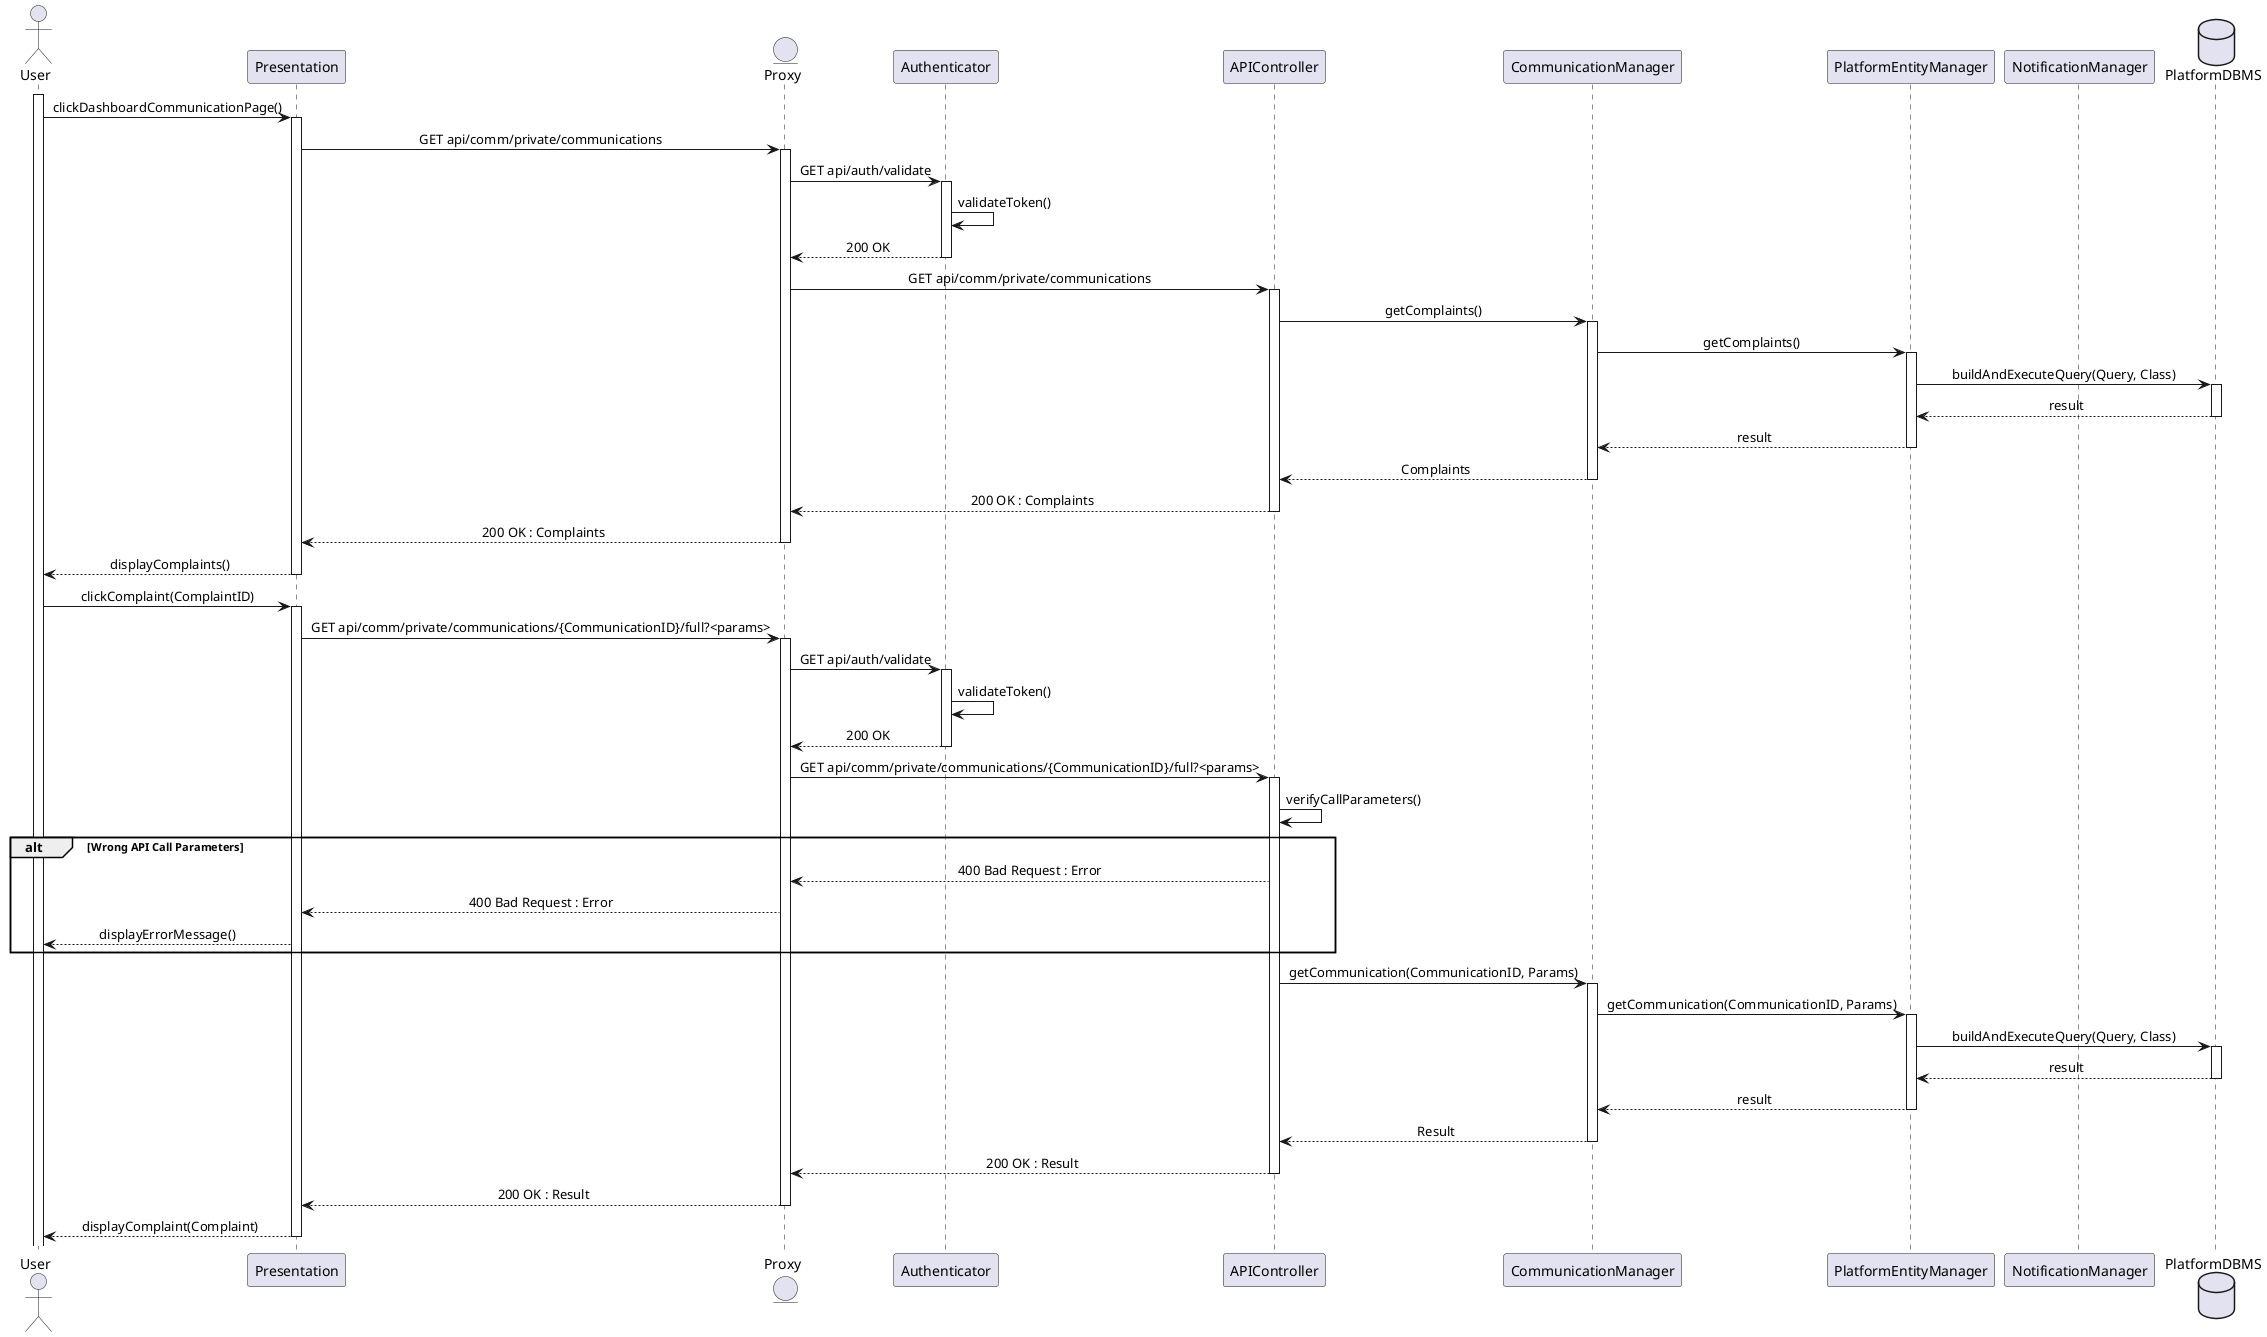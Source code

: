 @startuml UserOpensComplaint
skinparam sequenceMessageAlign center
actor       User
participant  Presentation
entity      Proxy
participant Authenticator
participant APIController
participant CommunicationManager
participant PlatformEntityManager
participant NotificationManager
database    PlatformDBMS

activate User
User -> Presentation : clickDashboardCommunicationPage()
activate Presentation
Presentation -> Proxy : GET api/comm/private/communications
activate Proxy
Proxy -> Authenticator : GET api/auth/validate
activate Authenticator
Authenticator -> Authenticator : validateToken()
Authenticator --> Proxy : 200 OK
deactivate Authenticator
Proxy -> APIController : GET api/comm/private/communications
activate APIController
APIController -> CommunicationManager : getComplaints()
activate CommunicationManager
CommunicationManager -> PlatformEntityManager : getComplaints()
activate PlatformEntityManager
PlatformEntityManager -> PlatformDBMS : buildAndExecuteQuery(Query, Class)
activate PlatformDBMS
PlatformDBMS --> PlatformEntityManager : result
deactivate PlatformDBMS
PlatformEntityManager --> CommunicationManager : result
deactivate PlatformEntityManager
CommunicationManager --> APIController : Complaints
deactivate CommunicationManager
APIController --> Proxy : 200 OK : Complaints
deactivate APIController
Proxy --> Presentation : 200 OK : Complaints
deactivate Proxy
Presentation --> User : displayComplaints()
deactivate Presentation
User -> Presentation : clickComplaint(ComplaintID)
activate Presentation
Presentation -> Proxy : GET api/comm/private/communications/{CommunicationID}/full?<params>
activate Proxy
Proxy -> Authenticator : GET api/auth/validate
activate Authenticator
Authenticator -> Authenticator : validateToken()
Authenticator --> Proxy : 200 OK
deactivate Authenticator
Proxy -> APIController : GET api/comm/private/communications/{CommunicationID}/full?<params>
activate APIController
APIController -> APIController : verifyCallParameters()
alt Wrong API Call Parameters
APIController --> Proxy : 400 Bad Request : Error
Proxy --> Presentation : 400 Bad Request : Error
Presentation --> User : displayErrorMessage()
end 
APIController -> CommunicationManager : getCommunication(CommunicationID, Params)
activate CommunicationManager
CommunicationManager -> PlatformEntityManager : getCommunication(CommunicationID, Params)
activate PlatformEntityManager
PlatformEntityManager -> PlatformDBMS : buildAndExecuteQuery(Query, Class)
activate PlatformDBMS
PlatformDBMS --> PlatformEntityManager : result
deactivate PlatformDBMS
PlatformEntityManager --> CommunicationManager : result
deactivate PlatformEntityManager
CommunicationManager --> APIController : Result
deactivate CommunicationManager
APIController --> Proxy : 200 OK : Result
deactivate APIController
Proxy --> Presentation : 200 OK : Result
deactivate Proxy
Presentation --> User : displayComplaint(Complaint)
deactivate Presentation



